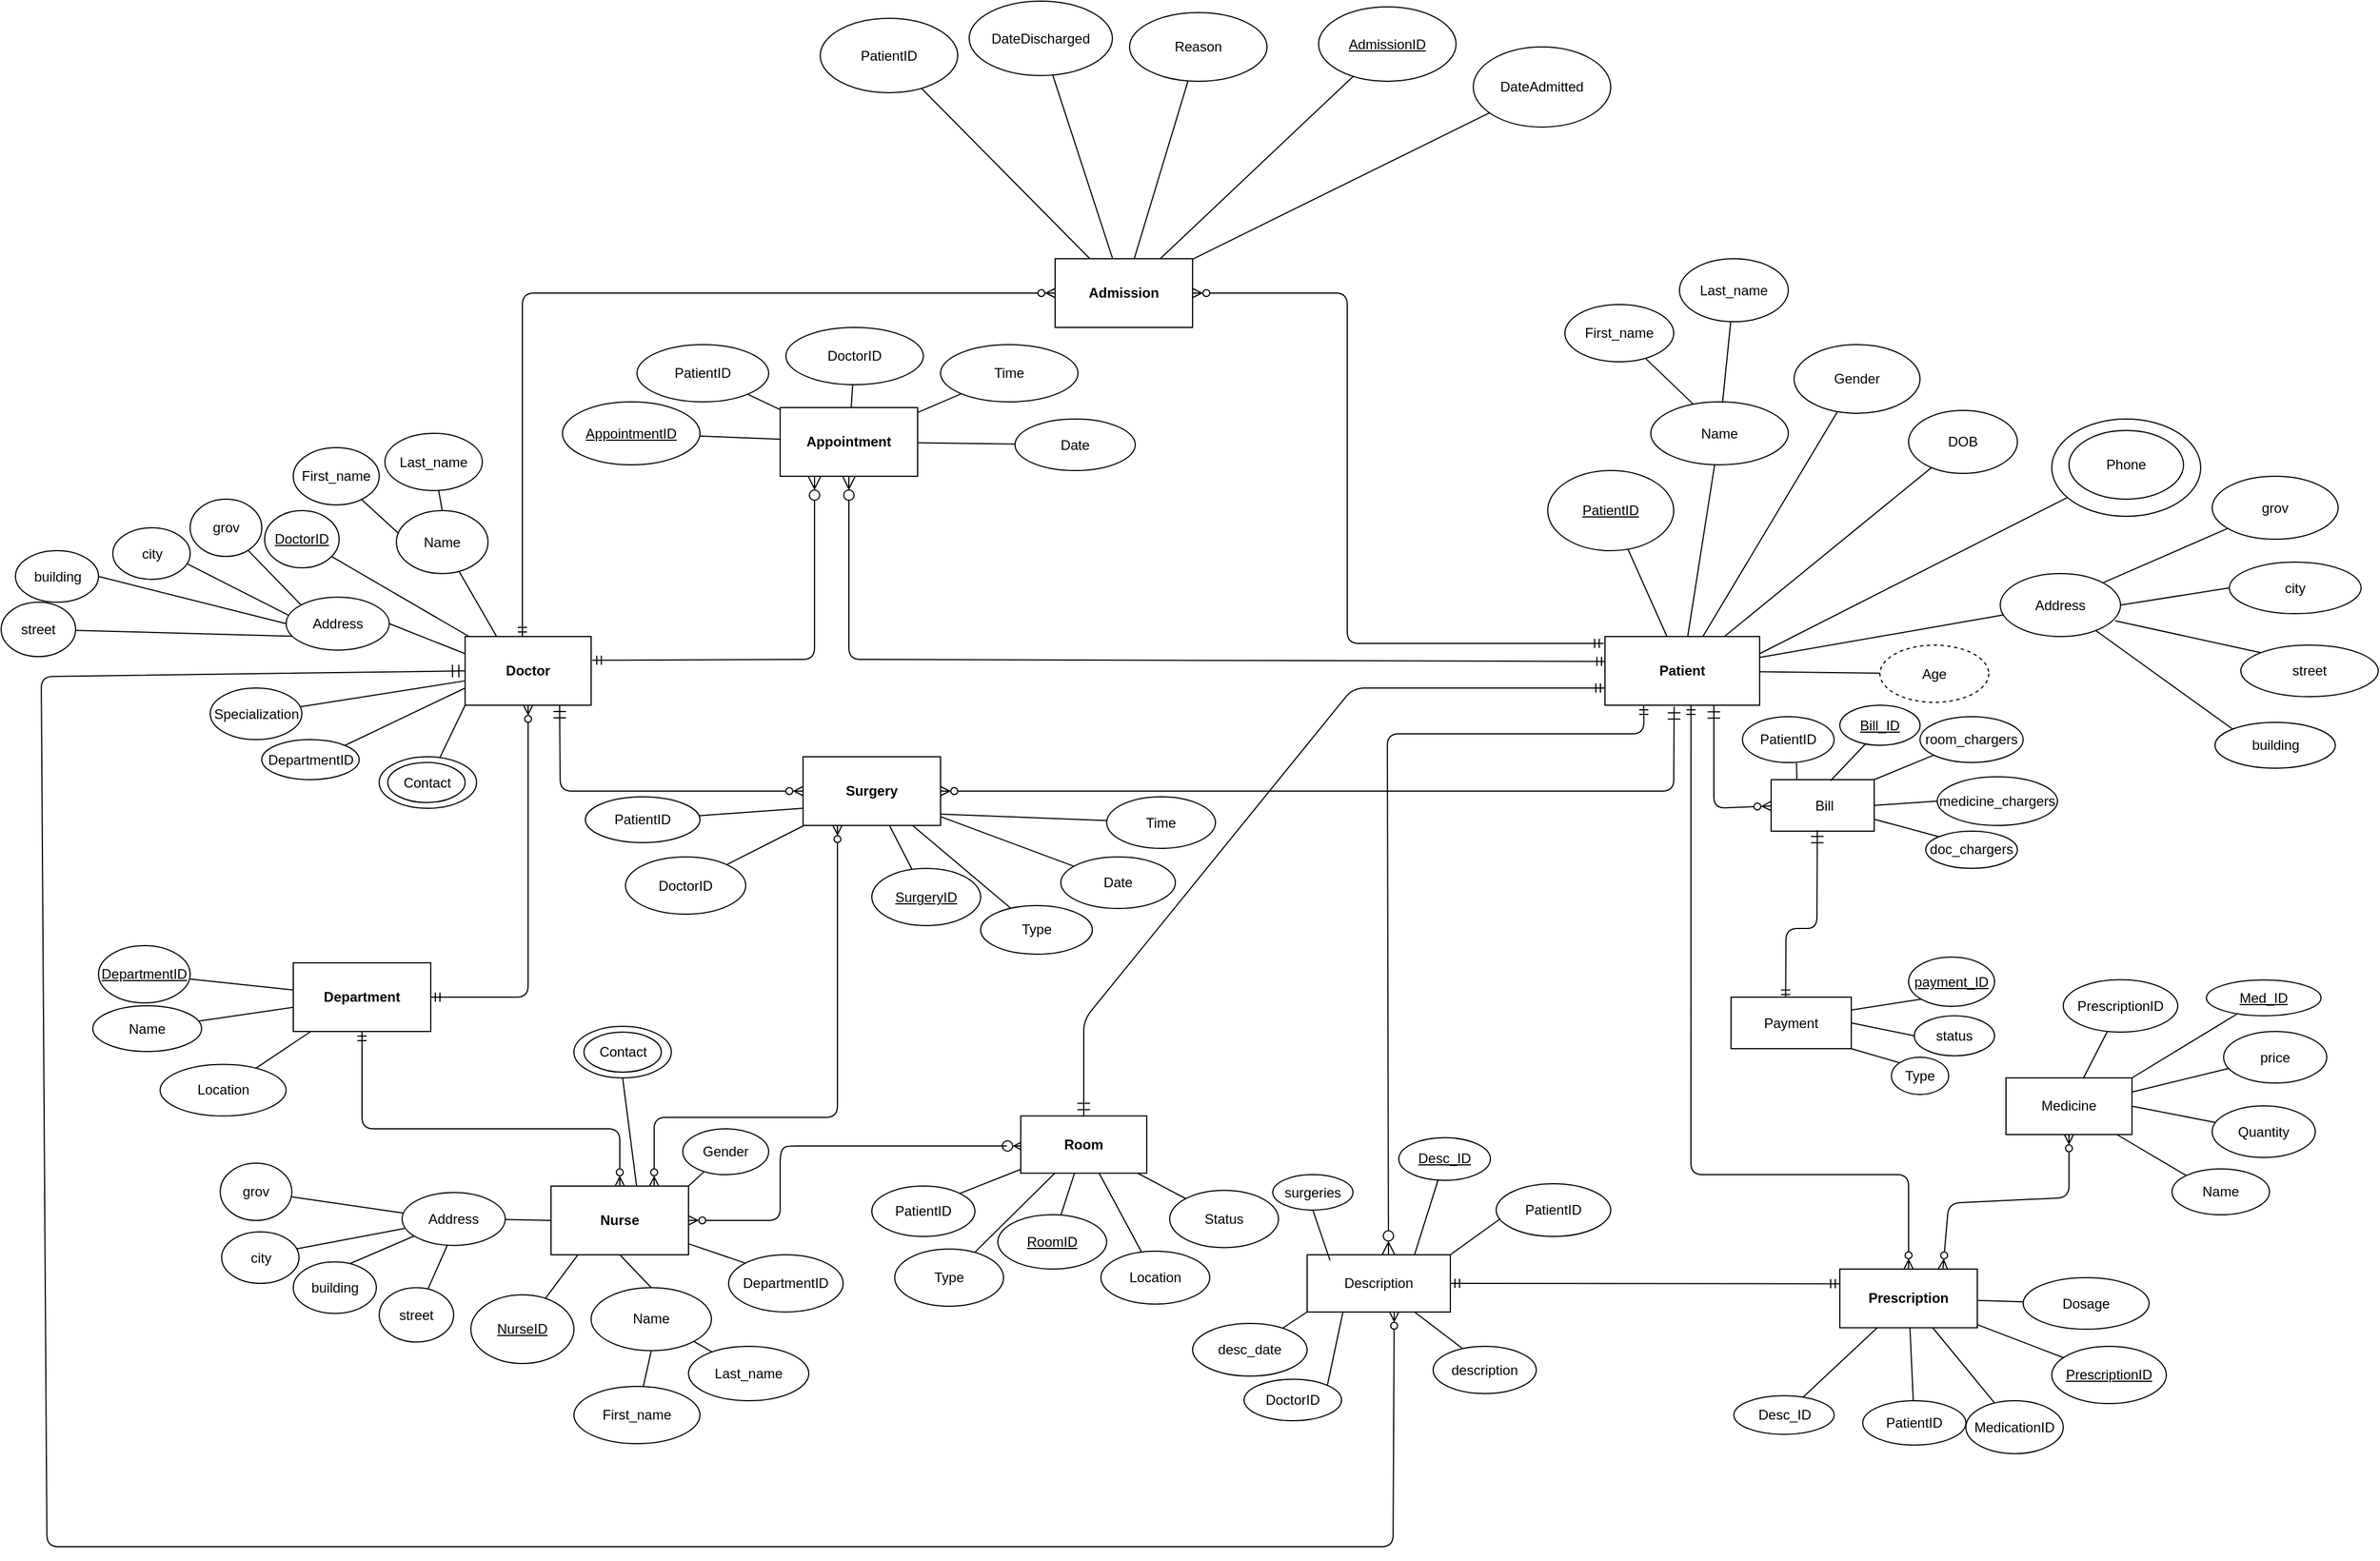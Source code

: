 <mxfile>
    <diagram id="wmSTZjVntjweeYR0x9ib" name="Page-1">
        <mxGraphModel dx="2742" dy="1238" grid="1" gridSize="5" guides="1" tooltips="1" connect="1" arrows="1" fold="1" page="0" pageScale="1" pageWidth="2339" pageHeight="3300" background="none" math="0" shadow="0">
            <root>
                <mxCell id="0"/>
                <mxCell id="1" parent="0"/>
                <mxCell id="15" style="edgeStyle=none;html=1;fontFamily=Helvetica;fontSize=12;fontColor=default;endArrow=none;endFill=0;" parent="1" source="2" target="14" edge="1">
                    <mxGeometry relative="1" as="geometry"/>
                </mxCell>
                <mxCell id="16" style="edgeStyle=none;html=1;fontFamily=Helvetica;fontSize=12;fontColor=default;endArrow=none;endFill=0;" parent="1" source="2" target="5" edge="1">
                    <mxGeometry relative="1" as="geometry"/>
                </mxCell>
                <mxCell id="17" style="edgeStyle=none;html=1;fontFamily=Helvetica;fontSize=12;fontColor=default;endArrow=none;endFill=0;" parent="1" source="2" target="7" edge="1">
                    <mxGeometry relative="1" as="geometry"/>
                </mxCell>
                <mxCell id="18" style="edgeStyle=none;html=1;fontFamily=Helvetica;fontSize=12;fontColor=default;endArrow=none;endFill=0;" parent="1" source="2" target="10" edge="1">
                    <mxGeometry relative="1" as="geometry"/>
                </mxCell>
                <mxCell id="20" style="edgeStyle=none;html=1;fontFamily=Helvetica;fontSize=12;fontColor=default;endArrow=none;endFill=0;" parent="1" source="2" target="8" edge="1">
                    <mxGeometry relative="1" as="geometry"/>
                </mxCell>
                <mxCell id="21" style="edgeStyle=none;html=1;fontFamily=Helvetica;fontSize=12;fontColor=default;endArrow=none;endFill=0;" parent="1" source="2" target="6" edge="1">
                    <mxGeometry relative="1" as="geometry"/>
                </mxCell>
                <mxCell id="129" style="edgeStyle=none;html=1;exitX=1;exitY=0.25;exitDx=0;exitDy=0;endArrow=none;endFill=0;" parent="1" source="2" target="12" edge="1">
                    <mxGeometry relative="1" as="geometry"/>
                </mxCell>
                <mxCell id="132" style="edgeStyle=none;html=1;exitX=-0.008;exitY=0.1;exitDx=0;exitDy=0;entryX=1;entryY=0.5;entryDx=0;entryDy=0;endArrow=ERzeroToMany;endFill=0;startArrow=ERmandOne;startFill=0;exitPerimeter=0;" parent="1" source="2" target="65" edge="1">
                    <mxGeometry relative="1" as="geometry">
                        <Array as="points">
                            <mxPoint x="80" y="176"/>
                            <mxPoint x="80" y="-130"/>
                        </Array>
                    </mxGeometry>
                </mxCell>
                <mxCell id="205" style="edgeStyle=none;html=1;exitX=0;exitY=0.75;exitDx=0;exitDy=0;entryX=0.5;entryY=0;entryDx=0;entryDy=0;fontSize=12;startArrow=ERmandOne;startFill=0;endArrow=ERmandOne;endFill=0;endSize=9;" parent="1" source="2" target="198" edge="1">
                    <mxGeometry relative="1" as="geometry">
                        <Array as="points">
                            <mxPoint x="85" y="215"/>
                            <mxPoint x="-150" y="505"/>
                        </Array>
                    </mxGeometry>
                </mxCell>
                <mxCell id="228" style="edgeStyle=none;html=1;entryX=0.5;entryY=1;entryDx=0;entryDy=0;fontSize=12;startArrow=ERmandOne;startFill=0;endArrow=ERzeroToMany;endFill=0;endSize=9;exitX=0.007;exitY=0.362;exitDx=0;exitDy=0;exitPerimeter=0;" parent="1" source="2" target="220" edge="1">
                    <mxGeometry relative="1" as="geometry">
                        <Array as="points">
                            <mxPoint x="-355" y="190"/>
                        </Array>
                    </mxGeometry>
                </mxCell>
                <mxCell id="247" style="edgeStyle=none;html=1;exitX=0.25;exitY=1;exitDx=0;exitDy=0;fontSize=12;startArrow=ERmandOne;startFill=0;endArrow=ERzeroToMany;endFill=0;endSize=9;entryX=0.568;entryY=0;entryDx=0;entryDy=0;entryPerimeter=0;" parent="1" source="2" target="417" edge="1">
                    <mxGeometry relative="1" as="geometry">
                        <Array as="points">
                            <mxPoint x="339" y="255"/>
                            <mxPoint x="115" y="255"/>
                        </Array>
                        <mxPoint x="140" y="540" as="targetPoint"/>
                    </mxGeometry>
                </mxCell>
                <mxCell id="434" style="edgeStyle=none;html=1;startArrow=ERmandOne;startFill=0;endArrow=ERzeroToMany;endFill=0;exitX=0.556;exitY=1;exitDx=0;exitDy=0;exitPerimeter=0;" parent="1" source="2" target="411" edge="1">
                    <mxGeometry relative="1" as="geometry">
                        <Array as="points">
                            <mxPoint x="380" y="640"/>
                            <mxPoint x="570" y="640"/>
                        </Array>
                    </mxGeometry>
                </mxCell>
                <mxCell id="2" value="&lt;strong&gt;Patient&lt;/strong&gt;" style="rounded=0;whiteSpace=wrap;html=1;" parent="1" vertex="1">
                    <mxGeometry x="305" y="170" width="135" height="60" as="geometry"/>
                </mxCell>
                <mxCell id="125" style="edgeStyle=none;html=1;endArrow=none;endFill=0;exitX=0.323;exitY=0.067;exitDx=0;exitDy=0;exitPerimeter=0;" parent="1" source="5" target="124" edge="1">
                    <mxGeometry relative="1" as="geometry">
                        <mxPoint x="370" y="-100" as="sourcePoint"/>
                        <Array as="points"/>
                    </mxGeometry>
                </mxCell>
                <mxCell id="127" style="edgeStyle=none;html=1;endArrow=none;endFill=0;" parent="1" source="5" target="126" edge="1">
                    <mxGeometry relative="1" as="geometry"/>
                </mxCell>
                <mxCell id="5" value="Name" style="ellipse;whiteSpace=wrap;html=1;" parent="1" vertex="1">
                    <mxGeometry x="345" y="-35" width="120" height="55" as="geometry"/>
                </mxCell>
                <mxCell id="6" value="&lt;u&gt;PatientID&lt;/u&gt;" style="ellipse;whiteSpace=wrap;html=1;" parent="1" vertex="1">
                    <mxGeometry x="255" y="25" width="110" height="70" as="geometry"/>
                </mxCell>
                <mxCell id="7" value="DOB" style="ellipse;whiteSpace=wrap;html=1;" parent="1" vertex="1">
                    <mxGeometry x="570" y="-27.5" width="95" height="55" as="geometry"/>
                </mxCell>
                <mxCell id="159" style="edgeStyle=none;html=1;exitX=1;exitY=0;exitDx=0;exitDy=0;fontSize=12;startArrow=none;startFill=0;endArrow=none;endFill=0;" parent="1" source="8" target="155" edge="1">
                    <mxGeometry relative="1" as="geometry"/>
                </mxCell>
                <mxCell id="8" value="Address" style="ellipse;whiteSpace=wrap;html=1;" parent="1" vertex="1">
                    <mxGeometry x="650" y="115" width="105" height="55" as="geometry"/>
                </mxCell>
                <mxCell id="9" value="Phone" style="ellipse;whiteSpace=wrap;html=1;" parent="1" vertex="1">
                    <mxGeometry x="710" y="-10" width="100" height="60" as="geometry"/>
                </mxCell>
                <mxCell id="10" value="Gender" style="ellipse;whiteSpace=wrap;html=1;" parent="1" vertex="1">
                    <mxGeometry x="470" y="-85" width="110" height="60" as="geometry"/>
                </mxCell>
                <mxCell id="12" value="" style="ellipse;whiteSpace=wrap;html=1;fillColor=none;" parent="1" vertex="1">
                    <mxGeometry x="695" y="-20" width="130" height="85" as="geometry"/>
                </mxCell>
                <mxCell id="14" value="Age" style="ellipse;whiteSpace=wrap;html=1;dashed=1;" parent="1" vertex="1">
                    <mxGeometry x="545" y="177.5" width="95" height="50" as="geometry"/>
                </mxCell>
                <mxCell id="30" style="edgeStyle=none;html=1;fontFamily=Helvetica;fontSize=12;fontColor=default;endArrow=none;endFill=0;" parent="1" source="22" target="23" edge="1">
                    <mxGeometry relative="1" as="geometry"/>
                </mxCell>
                <mxCell id="45" style="edgeStyle=none;html=1;fontFamily=Helvetica;fontSize=12;fontColor=default;endArrow=none;endFill=0;" parent="1" source="22" target="24" edge="1">
                    <mxGeometry relative="1" as="geometry"/>
                </mxCell>
                <mxCell id="133" style="edgeStyle=none;html=1;entryX=0;entryY=0.5;entryDx=0;entryDy=0;startArrow=ERmandOne;startFill=0;endArrow=ERzeroToMany;endFill=0;" parent="1" target="65" edge="1">
                    <mxGeometry relative="1" as="geometry">
                        <mxPoint x="-640" y="170" as="sourcePoint"/>
                        <Array as="points">
                            <mxPoint x="-640" y="80"/>
                            <mxPoint x="-640" y="-130"/>
                            <mxPoint x="-435" y="-130"/>
                        </Array>
                    </mxGeometry>
                </mxCell>
                <mxCell id="229" style="edgeStyle=none;html=1;exitX=1.008;exitY=0.346;exitDx=0;exitDy=0;entryX=0.25;entryY=1;entryDx=0;entryDy=0;fontSize=12;startArrow=ERmandOne;startFill=0;endArrow=ERzeroToMany;endFill=0;endSize=9;exitPerimeter=0;" parent="1" source="22" target="220" edge="1">
                    <mxGeometry relative="1" as="geometry">
                        <Array as="points">
                            <mxPoint x="-385" y="190"/>
                        </Array>
                    </mxGeometry>
                </mxCell>
                <mxCell id="343" style="edgeStyle=none;html=1;exitX=0.25;exitY=0;exitDx=0;exitDy=0;endArrow=none;endFill=0;" parent="1" source="22" target="340" edge="1">
                    <mxGeometry relative="1" as="geometry"/>
                </mxCell>
                <mxCell id="375" style="edgeStyle=none;html=1;exitX=0;exitY=0.25;exitDx=0;exitDy=0;entryX=1;entryY=0.5;entryDx=0;entryDy=0;endArrow=none;endFill=0;" parent="1" source="22" target="366" edge="1">
                    <mxGeometry relative="1" as="geometry"/>
                </mxCell>
                <mxCell id="378" style="edgeStyle=none;html=1;exitX=0;exitY=1;exitDx=0;exitDy=0;endArrow=none;endFill=0;" parent="1" source="22" target="377" edge="1">
                    <mxGeometry relative="1" as="geometry"/>
                </mxCell>
                <mxCell id="22" value="&lt;strong&gt;Doctor&lt;/strong&gt;" style="rounded=0;whiteSpace=wrap;html=1;strokeColor=default;fontFamily=Helvetica;fontSize=12;fontColor=default;fillColor=default;" parent="1" vertex="1">
                    <mxGeometry x="-690" y="170" width="110" height="60" as="geometry"/>
                </mxCell>
                <mxCell id="23" value="&lt;u&gt;DoctorID&lt;/u&gt;" style="ellipse;whiteSpace=wrap;html=1;strokeColor=default;fontFamily=Helvetica;fontSize=12;fontColor=default;fillColor=default;" parent="1" vertex="1">
                    <mxGeometry x="-865" y="60" width="65" height="50" as="geometry"/>
                </mxCell>
                <mxCell id="24" value="Specialization" style="ellipse;whiteSpace=wrap;html=1;strokeColor=default;fontFamily=Helvetica;fontSize=12;fontColor=default;fillColor=default;" parent="1" vertex="1">
                    <mxGeometry x="-912.5" y="215" width="80" height="45" as="geometry"/>
                </mxCell>
                <mxCell id="71" style="edgeStyle=none;html=1;fontFamily=Helvetica;fontSize=12;fontColor=default;endArrow=none;endFill=0;" parent="1" source="65" target="70" edge="1">
                    <mxGeometry relative="1" as="geometry"/>
                </mxCell>
                <mxCell id="72" style="edgeStyle=none;html=1;fontFamily=Helvetica;fontSize=12;fontColor=default;endArrow=none;endFill=0;" parent="1" source="65" target="69" edge="1">
                    <mxGeometry relative="1" as="geometry"/>
                </mxCell>
                <mxCell id="73" style="edgeStyle=none;html=1;fontFamily=Helvetica;fontSize=12;fontColor=default;endArrow=none;endFill=0;" parent="1" source="65" target="68" edge="1">
                    <mxGeometry relative="1" as="geometry"/>
                </mxCell>
                <mxCell id="74" style="edgeStyle=none;html=1;fontFamily=Helvetica;fontSize=12;fontColor=default;endArrow=none;endFill=0;" parent="1" source="65" target="67" edge="1">
                    <mxGeometry relative="1" as="geometry"/>
                </mxCell>
                <mxCell id="75" style="edgeStyle=none;html=1;fontFamily=Helvetica;fontSize=12;fontColor=default;endArrow=none;endFill=0;" parent="1" source="65" target="66" edge="1">
                    <mxGeometry relative="1" as="geometry"/>
                </mxCell>
                <mxCell id="65" value="&lt;strong&gt;Admission&lt;/strong&gt;" style="rounded=0;whiteSpace=wrap;html=1;strokeColor=default;fontFamily=Helvetica;fontSize=12;fontColor=default;fillColor=default;" parent="1" vertex="1">
                    <mxGeometry x="-175" y="-160" width="120" height="60" as="geometry"/>
                </mxCell>
                <mxCell id="66" value="Reason" style="ellipse;whiteSpace=wrap;html=1;strokeColor=default;fontFamily=Helvetica;fontSize=12;fontColor=default;fillColor=default;" parent="1" vertex="1">
                    <mxGeometry x="-110" y="-375" width="120" height="60" as="geometry"/>
                </mxCell>
                <mxCell id="67" value="DateDischarged" style="ellipse;whiteSpace=wrap;html=1;strokeColor=default;fontFamily=Helvetica;fontSize=12;fontColor=default;fillColor=default;" parent="1" vertex="1">
                    <mxGeometry x="-250" y="-385" width="125" height="65" as="geometry"/>
                </mxCell>
                <mxCell id="68" value="DateAdmitted" style="ellipse;whiteSpace=wrap;html=1;strokeColor=default;fontFamily=Helvetica;fontSize=12;fontColor=default;fillColor=default;" parent="1" vertex="1">
                    <mxGeometry x="190" y="-345" width="120" height="70" as="geometry"/>
                </mxCell>
                <mxCell id="69" value="PatientID" style="ellipse;whiteSpace=wrap;html=1;strokeColor=default;fontFamily=Helvetica;fontSize=12;fontColor=default;fillColor=default;" parent="1" vertex="1">
                    <mxGeometry x="-380" y="-370" width="120" height="65" as="geometry"/>
                </mxCell>
                <mxCell id="70" value="&lt;u&gt;AdmissionID&lt;/u&gt;" style="ellipse;whiteSpace=wrap;html=1;strokeColor=default;fontFamily=Helvetica;fontSize=12;fontColor=default;fillColor=default;" parent="1" vertex="1">
                    <mxGeometry x="55" y="-380" width="120" height="65" as="geometry"/>
                </mxCell>
                <mxCell id="124" value="First_name" style="ellipse;whiteSpace=wrap;html=1;" parent="1" vertex="1">
                    <mxGeometry x="270" y="-120" width="95" height="50" as="geometry"/>
                </mxCell>
                <mxCell id="126" value="Last_name" style="ellipse;whiteSpace=wrap;html=1;" parent="1" vertex="1">
                    <mxGeometry x="370" y="-160" width="95" height="55" as="geometry"/>
                </mxCell>
                <mxCell id="155" value="grov" style="ellipse;whiteSpace=wrap;html=1;fontSize=12;" parent="1" vertex="1">
                    <mxGeometry x="835" y="30" width="110" height="55" as="geometry"/>
                </mxCell>
                <mxCell id="160" style="edgeStyle=none;html=1;exitX=0;exitY=0.5;exitDx=0;exitDy=0;entryX=1;entryY=0.5;entryDx=0;entryDy=0;fontSize=12;startArrow=none;startFill=0;endArrow=none;endFill=0;" parent="1" source="156" target="8" edge="1">
                    <mxGeometry relative="1" as="geometry"/>
                </mxCell>
                <mxCell id="156" value="city" style="ellipse;whiteSpace=wrap;html=1;fontSize=12;" parent="1" vertex="1">
                    <mxGeometry x="850" y="105" width="115" height="45" as="geometry"/>
                </mxCell>
                <mxCell id="161" style="edgeStyle=none;html=1;exitX=0;exitY=0;exitDx=0;exitDy=0;entryX=0.955;entryY=0.75;entryDx=0;entryDy=0;entryPerimeter=0;fontSize=12;startArrow=none;startFill=0;endArrow=none;endFill=0;" parent="1" source="157" target="8" edge="1">
                    <mxGeometry relative="1" as="geometry"/>
                </mxCell>
                <mxCell id="157" value="street" style="ellipse;whiteSpace=wrap;html=1;fontSize=12;" parent="1" vertex="1">
                    <mxGeometry x="860" y="177.5" width="120" height="45" as="geometry"/>
                </mxCell>
                <mxCell id="162" style="edgeStyle=none;html=1;exitX=0;exitY=0;exitDx=0;exitDy=0;fontSize=12;startArrow=none;startFill=0;endArrow=none;endFill=0;" parent="1" source="158" target="8" edge="1">
                    <mxGeometry relative="1" as="geometry"/>
                </mxCell>
                <mxCell id="158" value="building" style="ellipse;whiteSpace=wrap;html=1;fontSize=12;" parent="1" vertex="1">
                    <mxGeometry x="837.5" y="245" width="105" height="40" as="geometry"/>
                </mxCell>
                <mxCell id="183" style="edgeStyle=none;html=1;fontFamily=Helvetica;fontSize=12;fontColor=default;endArrow=none;endFill=0;exitX=0.197;exitY=0.997;exitDx=0;exitDy=0;exitPerimeter=0;" parent="1" source="187" target="191" edge="1">
                    <mxGeometry relative="1" as="geometry"/>
                </mxCell>
                <mxCell id="203" style="edgeStyle=none;html=1;entryX=0.045;entryY=0.525;entryDx=0;entryDy=0;entryPerimeter=0;fontSize=12;startArrow=ERzeroToMany;startFill=0;endArrow=ERzeroToMany;endFill=0;endSize=9;" parent="1" source="187" target="198" edge="1">
                    <mxGeometry relative="1" as="geometry">
                        <Array as="points">
                            <mxPoint x="-415" y="680"/>
                            <mxPoint x="-415" y="620"/>
                            <mxPoint x="-410" y="615"/>
                            <mxPoint x="-215" y="615"/>
                        </Array>
                    </mxGeometry>
                </mxCell>
                <mxCell id="364" style="edgeStyle=none;html=1;exitX=0;exitY=0.5;exitDx=0;exitDy=0;endArrow=none;endFill=0;" parent="1" source="187" target="355" edge="1">
                    <mxGeometry relative="1" as="geometry"/>
                </mxCell>
                <mxCell id="381" style="edgeStyle=none;html=1;exitX=0.624;exitY=0.026;exitDx=0;exitDy=0;entryX=0.5;entryY=1;entryDx=0;entryDy=0;endArrow=none;endFill=0;exitPerimeter=0;" parent="1" source="187" target="380" edge="1">
                    <mxGeometry relative="1" as="geometry"/>
                </mxCell>
                <mxCell id="384" style="edgeStyle=none;html=1;exitX=1;exitY=0;exitDx=0;exitDy=0;endArrow=none;endFill=0;" parent="1" source="187" target="383" edge="1">
                    <mxGeometry relative="1" as="geometry"/>
                </mxCell>
                <mxCell id="187" value="&lt;strong&gt;Nurse&lt;/strong&gt;" style="rounded=0;whiteSpace=wrap;html=1;strokeColor=default;fontFamily=Helvetica;fontSize=12;fontColor=default;fillColor=default;" parent="1" vertex="1">
                    <mxGeometry x="-615" y="650" width="120" height="60" as="geometry"/>
                </mxCell>
                <mxCell id="191" value="&lt;u&gt;NurseID&lt;/u&gt;" style="ellipse;whiteSpace=wrap;html=1;strokeColor=default;fontFamily=Helvetica;fontSize=12;fontColor=default;fillColor=default;" parent="1" vertex="1">
                    <mxGeometry x="-685" y="745" width="90" height="60" as="geometry"/>
                </mxCell>
                <mxCell id="194" style="edgeStyle=none;html=1;fontFamily=Helvetica;fontSize=12;fontColor=default;endArrow=none;endFill=0;" parent="1" source="198" target="202" edge="1">
                    <mxGeometry relative="1" as="geometry"/>
                </mxCell>
                <mxCell id="195" style="edgeStyle=none;html=1;fontFamily=Helvetica;fontSize=12;fontColor=default;endArrow=none;endFill=0;" parent="1" source="198" target="201" edge="1">
                    <mxGeometry relative="1" as="geometry"/>
                </mxCell>
                <mxCell id="196" style="edgeStyle=none;html=1;fontFamily=Helvetica;fontSize=12;fontColor=default;endArrow=none;endFill=0;startArrow=none;startFill=0;" parent="1" source="198" target="200" edge="1">
                    <mxGeometry relative="1" as="geometry"/>
                </mxCell>
                <mxCell id="197" style="edgeStyle=none;html=1;fontFamily=Helvetica;fontSize=12;fontColor=default;endArrow=none;endFill=0;" parent="1" source="198" target="199" edge="1">
                    <mxGeometry relative="1" as="geometry"/>
                </mxCell>
                <mxCell id="198" value="&lt;strong&gt;Room&lt;/strong&gt;" style="rounded=0;whiteSpace=wrap;html=1;strokeColor=default;fontFamily=Helvetica;fontSize=12;fontColor=default;fillColor=default;" parent="1" vertex="1">
                    <mxGeometry x="-205" y="588.75" width="110" height="50" as="geometry"/>
                </mxCell>
                <mxCell id="199" value="Status" style="ellipse;whiteSpace=wrap;html=1;strokeColor=default;fontFamily=Helvetica;fontSize=12;fontColor=default;fillColor=default;" parent="1" vertex="1">
                    <mxGeometry x="-75" y="653.75" width="95" height="50" as="geometry"/>
                </mxCell>
                <mxCell id="200" value="Location" style="ellipse;whiteSpace=wrap;html=1;strokeColor=default;fontFamily=Helvetica;fontSize=12;fontColor=default;fillColor=default;" parent="1" vertex="1">
                    <mxGeometry x="-135" y="706.88" width="95" height="46.25" as="geometry"/>
                </mxCell>
                <mxCell id="201" value="Type" style="ellipse;whiteSpace=wrap;html=1;strokeColor=default;fontFamily=Helvetica;fontSize=12;fontColor=default;fillColor=default;" parent="1" vertex="1">
                    <mxGeometry x="-315" y="705" width="95" height="50" as="geometry"/>
                </mxCell>
                <mxCell id="202" value="&lt;u&gt;RoomID&lt;/u&gt;" style="ellipse;whiteSpace=wrap;html=1;strokeColor=default;fontFamily=Helvetica;fontSize=12;fontColor=default;fillColor=default;" parent="1" vertex="1">
                    <mxGeometry x="-225" y="675" width="95" height="47.5" as="geometry"/>
                </mxCell>
                <mxCell id="215" style="edgeStyle=none;html=1;fontFamily=Helvetica;fontSize=12;fontColor=default;endArrow=none;endFill=0;" parent="1" source="220" target="225" edge="1">
                    <mxGeometry relative="1" as="geometry"/>
                </mxCell>
                <mxCell id="216" style="edgeStyle=none;html=1;fontFamily=Helvetica;fontSize=12;fontColor=default;endArrow=none;endFill=0;" parent="1" source="220" target="224" edge="1">
                    <mxGeometry relative="1" as="geometry">
                        <mxPoint x="-315" y="80" as="targetPoint"/>
                    </mxGeometry>
                </mxCell>
                <mxCell id="217" style="edgeStyle=none;html=1;fontFamily=Helvetica;fontSize=12;fontColor=default;endArrow=none;endFill=0;" parent="1" source="220" target="221" edge="1">
                    <mxGeometry relative="1" as="geometry"/>
                </mxCell>
                <mxCell id="218" style="edgeStyle=none;html=1;fontFamily=Helvetica;fontSize=12;fontColor=default;endArrow=none;endFill=0;" parent="1" source="220" target="223" edge="1">
                    <mxGeometry relative="1" as="geometry"/>
                </mxCell>
                <mxCell id="219" style="edgeStyle=none;html=1;fontFamily=Helvetica;fontSize=12;fontColor=default;endArrow=none;endFill=0;" parent="1" source="220" target="222" edge="1">
                    <mxGeometry relative="1" as="geometry"/>
                </mxCell>
                <mxCell id="220" value="&lt;strong&gt;Appointment&lt;/strong&gt;" style="rounded=0;whiteSpace=wrap;html=1;strokeColor=default;fontFamily=Helvetica;fontSize=12;fontColor=default;fillColor=default;" parent="1" vertex="1">
                    <mxGeometry x="-415" y="-30" width="120" height="60" as="geometry"/>
                </mxCell>
                <mxCell id="221" value="&lt;u&gt;AppointmentID&lt;/u&gt;" style="ellipse;whiteSpace=wrap;html=1;strokeColor=default;fontFamily=Helvetica;fontSize=12;fontColor=default;fillColor=default;" parent="1" vertex="1">
                    <mxGeometry x="-605" y="-35" width="120" height="55" as="geometry"/>
                </mxCell>
                <mxCell id="222" value="Date" style="ellipse;whiteSpace=wrap;html=1;strokeColor=default;fontFamily=Helvetica;fontSize=12;fontColor=default;fillColor=default;" parent="1" vertex="1">
                    <mxGeometry x="-210" y="-20" width="105" height="45" as="geometry"/>
                </mxCell>
                <mxCell id="223" value="Time" style="ellipse;whiteSpace=wrap;html=1;strokeColor=default;fontFamily=Helvetica;fontSize=12;fontColor=default;fillColor=default;" parent="1" vertex="1">
                    <mxGeometry x="-275" y="-85" width="120" height="50" as="geometry"/>
                </mxCell>
                <mxCell id="224" value="DoctorID" style="ellipse;whiteSpace=wrap;html=1;strokeColor=default;fontFamily=Helvetica;fontSize=12;fontColor=default;fillColor=default;" parent="1" vertex="1">
                    <mxGeometry x="-410" y="-100" width="120" height="50" as="geometry"/>
                </mxCell>
                <mxCell id="225" value="PatientID" style="ellipse;whiteSpace=wrap;html=1;strokeColor=default;fontFamily=Helvetica;fontSize=12;fontColor=default;fillColor=default;" parent="1" vertex="1">
                    <mxGeometry x="-540" y="-85" width="115" height="50" as="geometry"/>
                </mxCell>
                <mxCell id="311" style="edgeStyle=none;html=1;fontSize=12;startArrow=ERzeroToMany;startFill=0;endArrow=ERmandOne;endFill=0;endSize=9;entryX=0;entryY=0.5;entryDx=0;entryDy=0;exitX=0.608;exitY=1;exitDx=0;exitDy=0;exitPerimeter=0;" parent="1" source="417" target="22" edge="1">
                    <mxGeometry relative="1" as="geometry">
                        <mxPoint x="-710" y="200" as="targetPoint"/>
                        <mxPoint x="120" y="825" as="sourcePoint"/>
                        <Array as="points">
                            <mxPoint x="120" y="965"/>
                            <mxPoint x="-1055" y="965"/>
                            <mxPoint x="-1060" y="205"/>
                        </Array>
                    </mxGeometry>
                </mxCell>
                <mxCell id="262" style="edgeStyle=none;html=1;fontFamily=Helvetica;fontSize=12;fontColor=default;endArrow=none;endFill=0;" parent="1" source="267" target="273" edge="1">
                    <mxGeometry relative="1" as="geometry"/>
                </mxCell>
                <mxCell id="263" style="edgeStyle=none;html=1;fontFamily=Helvetica;fontSize=12;fontColor=default;endArrow=none;endFill=0;" parent="1" source="267" target="272" edge="1">
                    <mxGeometry relative="1" as="geometry"/>
                </mxCell>
                <mxCell id="264" style="edgeStyle=none;html=1;fontFamily=Helvetica;fontSize=12;fontColor=default;endArrow=none;endFill=0;" parent="1" source="267" target="271" edge="1">
                    <mxGeometry relative="1" as="geometry"/>
                </mxCell>
                <mxCell id="265" style="edgeStyle=none;html=1;fontFamily=Helvetica;fontSize=12;fontColor=default;endArrow=none;endFill=0;" parent="1" source="267" target="269" edge="1">
                    <mxGeometry relative="1" as="geometry"/>
                </mxCell>
                <mxCell id="266" style="edgeStyle=none;html=1;fontFamily=Helvetica;fontSize=12;fontColor=default;endArrow=none;endFill=0;exitX=1.002;exitY=0.835;exitDx=0;exitDy=0;exitPerimeter=0;" parent="1" source="267" target="270" edge="1">
                    <mxGeometry relative="1" as="geometry"/>
                </mxCell>
                <mxCell id="275" style="edgeStyle=none;html=1;entryX=0.447;entryY=1.019;entryDx=0;entryDy=0;fontSize=12;startArrow=ERzeroToMany;startFill=0;endArrow=ERmandOne;endFill=0;endSize=9;entryPerimeter=0;" parent="1" source="267" target="2" edge="1">
                    <mxGeometry relative="1" as="geometry">
                        <Array as="points">
                            <mxPoint x="365" y="305"/>
                        </Array>
                    </mxGeometry>
                </mxCell>
                <mxCell id="277" style="edgeStyle=none;html=1;exitX=0;exitY=0.5;exitDx=0;exitDy=0;fontSize=12;startArrow=ERzeroToMany;startFill=0;endArrow=ERmandOne;endFill=0;endSize=9;entryX=0.75;entryY=1;entryDx=0;entryDy=0;" parent="1" source="267" target="22" edge="1">
                    <mxGeometry relative="1" as="geometry">
                        <mxPoint x="-595" y="270" as="targetPoint"/>
                        <Array as="points">
                            <mxPoint x="-607" y="305"/>
                        </Array>
                    </mxGeometry>
                </mxCell>
                <mxCell id="437" style="edgeStyle=none;html=1;exitX=0.25;exitY=1;exitDx=0;exitDy=0;entryX=0.75;entryY=0;entryDx=0;entryDy=0;endArrow=ERzeroToMany;endFill=0;startArrow=ERzeroToMany;startFill=0;" edge="1" parent="1" source="267" target="187">
                    <mxGeometry relative="1" as="geometry">
                        <Array as="points">
                            <mxPoint x="-365" y="590"/>
                            <mxPoint x="-525" y="590"/>
                        </Array>
                    </mxGeometry>
                </mxCell>
                <mxCell id="267" value="&lt;strong&gt;Surgery&lt;/strong&gt;" style="rounded=0;whiteSpace=wrap;html=1;strokeColor=default;fontFamily=Helvetica;fontSize=12;fontColor=default;fillColor=default;" parent="1" vertex="1">
                    <mxGeometry x="-395" y="275" width="120" height="60" as="geometry"/>
                </mxCell>
                <mxCell id="269" value="Date" style="ellipse;whiteSpace=wrap;html=1;strokeColor=default;fontFamily=Helvetica;fontSize=12;fontColor=default;fillColor=default;" parent="1" vertex="1">
                    <mxGeometry x="-170" y="362.5" width="100" height="45" as="geometry"/>
                </mxCell>
                <mxCell id="270" value="Time" style="ellipse;whiteSpace=wrap;html=1;strokeColor=default;fontFamily=Helvetica;fontSize=12;fontColor=default;fillColor=default;" parent="1" vertex="1">
                    <mxGeometry x="-130" y="310" width="95" height="45" as="geometry"/>
                </mxCell>
                <mxCell id="271" value="Type" style="ellipse;whiteSpace=wrap;html=1;strokeColor=default;fontFamily=Helvetica;fontSize=12;fontColor=default;fillColor=default;" parent="1" vertex="1">
                    <mxGeometry x="-240" y="405" width="97.5" height="42.5" as="geometry"/>
                </mxCell>
                <mxCell id="272" value="&lt;u&gt;SurgeryID&lt;/u&gt;" style="ellipse;whiteSpace=wrap;html=1;strokeColor=default;fontFamily=Helvetica;fontSize=12;fontColor=default;fillColor=default;" parent="1" vertex="1">
                    <mxGeometry x="-335" y="372.5" width="95" height="50" as="geometry"/>
                </mxCell>
                <mxCell id="273" value="DoctorID" style="ellipse;whiteSpace=wrap;html=1;strokeColor=default;fontFamily=Helvetica;fontSize=12;fontColor=default;fillColor=default;" parent="1" vertex="1">
                    <mxGeometry x="-550" y="362.5" width="105" height="50" as="geometry"/>
                </mxCell>
                <mxCell id="290" style="edgeStyle=none;html=1;exitX=1;exitY=0.5;exitDx=0;exitDy=0;entryX=0;entryY=0.5;entryDx=0;entryDy=0;fontSize=12;startArrow=none;startFill=0;endArrow=none;endFill=0;endSize=9;" parent="1" source="284" target="289" edge="1">
                    <mxGeometry relative="1" as="geometry"/>
                </mxCell>
                <mxCell id="293" style="edgeStyle=none;html=1;exitX=1;exitY=0;exitDx=0;exitDy=0;fontSize=12;startArrow=none;startFill=0;endArrow=none;endFill=0;endSize=9;" parent="1" source="284" target="292" edge="1">
                    <mxGeometry relative="1" as="geometry"/>
                </mxCell>
                <mxCell id="295" style="edgeStyle=none;html=1;entryX=0.704;entryY=1.005;entryDx=0;entryDy=0;entryPerimeter=0;fontSize=12;startArrow=ERzeroToMany;startFill=0;endArrow=ERmandOne;endFill=0;endSize=9;" parent="1" target="2" edge="1">
                    <mxGeometry relative="1" as="geometry">
                        <mxPoint x="450" y="318" as="sourcePoint"/>
                        <Array as="points">
                            <mxPoint x="400" y="320"/>
                        </Array>
                    </mxGeometry>
                </mxCell>
                <mxCell id="284" value="&amp;nbsp;Bill" style="rounded=0;whiteSpace=wrap;html=1;fontSize=12;" parent="1" vertex="1">
                    <mxGeometry x="450" y="295" width="90" height="45" as="geometry"/>
                </mxCell>
                <mxCell id="286" style="edgeStyle=none;html=1;exitX=0.317;exitY=0.971;exitDx=0;exitDy=0;entryX=0.576;entryY=0.022;entryDx=0;entryDy=0;entryPerimeter=0;fontSize=12;startArrow=none;startFill=0;endArrow=none;endFill=0;endSize=9;exitPerimeter=0;" parent="1" source="285" target="284" edge="1">
                    <mxGeometry relative="1" as="geometry"/>
                </mxCell>
                <mxCell id="285" value="&lt;u&gt;Bill_ID&lt;/u&gt;" style="ellipse;whiteSpace=wrap;html=1;fontSize=12;" parent="1" vertex="1">
                    <mxGeometry x="510" y="230" width="70" height="35" as="geometry"/>
                </mxCell>
                <mxCell id="288" style="edgeStyle=none;html=1;exitX=0;exitY=0;exitDx=0;exitDy=0;fontSize=12;startArrow=none;startFill=0;endArrow=none;endFill=0;endSize=9;" parent="1" source="287" target="284" edge="1">
                    <mxGeometry relative="1" as="geometry"/>
                </mxCell>
                <mxCell id="287" value="doc_chargers" style="ellipse;whiteSpace=wrap;html=1;fontSize=12;" parent="1" vertex="1">
                    <mxGeometry x="585" y="340" width="80" height="32.5" as="geometry"/>
                </mxCell>
                <mxCell id="289" value="medicine_chargers" style="ellipse;whiteSpace=wrap;html=1;fontSize=12;" parent="1" vertex="1">
                    <mxGeometry x="595" y="292.5" width="105" height="42.5" as="geometry"/>
                </mxCell>
                <mxCell id="292" value="room_chargers" style="ellipse;whiteSpace=wrap;html=1;fontSize=12;" parent="1" vertex="1">
                    <mxGeometry x="580" y="240" width="90" height="40" as="geometry"/>
                </mxCell>
                <mxCell id="298" style="edgeStyle=none;html=1;exitX=0.59;exitY=1.01;exitDx=0;exitDy=0;fontSize=12;startArrow=none;startFill=0;endArrow=none;endFill=0;endSize=9;exitPerimeter=0;entryX=0.25;entryY=0;entryDx=0;entryDy=0;" parent="1" source="297" target="284" edge="1">
                    <mxGeometry relative="1" as="geometry">
                        <mxPoint x="450" y="306" as="targetPoint"/>
                    </mxGeometry>
                </mxCell>
                <mxCell id="297" value="PatientID" style="ellipse;whiteSpace=wrap;html=1;fontSize=12;" parent="1" vertex="1">
                    <mxGeometry x="425" y="240" width="80" height="40" as="geometry"/>
                </mxCell>
                <mxCell id="300" style="edgeStyle=none;html=1;fontFamily=Helvetica;fontSize=12;fontColor=default;endArrow=none;endFill=0;" parent="1" source="303" target="306" edge="1">
                    <mxGeometry relative="1" as="geometry"/>
                </mxCell>
                <mxCell id="301" style="edgeStyle=none;html=1;fontFamily=Helvetica;fontSize=12;fontColor=default;endArrow=none;endFill=0;" parent="1" source="303" target="304" edge="1">
                    <mxGeometry relative="1" as="geometry"/>
                </mxCell>
                <mxCell id="302" style="edgeStyle=none;html=1;startArrow=none;startFill=0;endArrow=none;endFill=0;" parent="1" source="303" target="305" edge="1">
                    <mxGeometry relative="1" as="geometry"/>
                </mxCell>
                <mxCell id="385" style="edgeStyle=none;html=1;exitX=0.5;exitY=1;exitDx=0;exitDy=0;entryX=0.5;entryY=0;entryDx=0;entryDy=0;endArrow=ERzeroToMany;endFill=0;startArrow=ERmandOne;startFill=0;" parent="1" source="303" target="187" edge="1">
                    <mxGeometry relative="1" as="geometry">
                        <Array as="points">
                            <mxPoint x="-780" y="600"/>
                            <mxPoint x="-555" y="600"/>
                        </Array>
                    </mxGeometry>
                </mxCell>
                <mxCell id="387" style="edgeStyle=none;html=1;exitX=1;exitY=0.5;exitDx=0;exitDy=0;entryX=0.5;entryY=1;entryDx=0;entryDy=0;startArrow=ERmandOne;startFill=0;endArrow=ERzeroToMany;endFill=0;" parent="1" source="303" target="22" edge="1">
                    <mxGeometry relative="1" as="geometry">
                        <Array as="points">
                            <mxPoint x="-635" y="485"/>
                        </Array>
                    </mxGeometry>
                </mxCell>
                <mxCell id="303" value="&lt;strong&gt;Department&lt;/strong&gt;" style="rounded=0;whiteSpace=wrap;html=1;strokeColor=default;fontFamily=Helvetica;fontSize=12;fontColor=default;fillColor=default;" parent="1" vertex="1">
                    <mxGeometry x="-840" y="455" width="120" height="60" as="geometry"/>
                </mxCell>
                <mxCell id="304" value="Location" style="ellipse;whiteSpace=wrap;html=1;strokeColor=default;fontFamily=Helvetica;fontSize=12;fontColor=default;fillColor=default;" parent="1" vertex="1">
                    <mxGeometry x="-956.25" y="543.75" width="110" height="45" as="geometry"/>
                </mxCell>
                <mxCell id="305" value="Name" style="ellipse;whiteSpace=wrap;html=1;strokeColor=default;fontFamily=Helvetica;fontSize=12;fontColor=default;fillColor=default;" parent="1" vertex="1">
                    <mxGeometry x="-1015" y="492.5" width="95" height="40" as="geometry"/>
                </mxCell>
                <mxCell id="306" value="&lt;u&gt;DepartmentID&lt;/u&gt;" style="ellipse;whiteSpace=wrap;html=1;strokeColor=default;fontFamily=Helvetica;fontSize=12;fontColor=default;fillColor=default;" parent="1" vertex="1">
                    <mxGeometry x="-1010" y="440" width="80" height="50" as="geometry"/>
                </mxCell>
                <mxCell id="315" style="edgeStyle=none;html=1;exitX=1;exitY=0;exitDx=0;exitDy=0;fontSize=12;startArrow=none;startFill=0;endArrow=none;endFill=0;endSize=9;" parent="1" source="313" target="314" edge="1">
                    <mxGeometry relative="1" as="geometry"/>
                </mxCell>
                <mxCell id="317" style="edgeStyle=none;html=1;exitX=1;exitY=0.25;exitDx=0;exitDy=0;fontSize=12;startArrow=none;startFill=0;endArrow=none;endFill=0;endSize=9;" parent="1" source="313" target="316" edge="1">
                    <mxGeometry relative="1" as="geometry"/>
                </mxCell>
                <mxCell id="319" style="edgeStyle=none;html=1;exitX=1;exitY=0.5;exitDx=0;exitDy=0;fontSize=12;startArrow=none;startFill=0;endArrow=none;endFill=0;endSize=9;" parent="1" source="313" target="318" edge="1">
                    <mxGeometry relative="1" as="geometry"/>
                </mxCell>
                <mxCell id="438" style="edgeStyle=none;html=1;exitX=0.5;exitY=1;exitDx=0;exitDy=0;entryX=0.75;entryY=0;entryDx=0;entryDy=0;startArrow=ERzeroToMany;startFill=0;endArrow=ERzeroToMany;endFill=0;" edge="1" parent="1" source="313" target="411">
                    <mxGeometry relative="1" as="geometry">
                        <Array as="points">
                            <mxPoint x="710" y="660"/>
                            <mxPoint x="605" y="665"/>
                        </Array>
                    </mxGeometry>
                </mxCell>
                <mxCell id="440" value="" style="edgeStyle=none;html=1;startArrow=none;startFill=0;endArrow=none;endFill=0;" edge="1" parent="1" source="313" target="439">
                    <mxGeometry relative="1" as="geometry"/>
                </mxCell>
                <mxCell id="313" value="Medicine" style="rounded=0;whiteSpace=wrap;html=1;fontSize=12;" parent="1" vertex="1">
                    <mxGeometry x="655" y="555.5" width="110" height="49.5" as="geometry"/>
                </mxCell>
                <mxCell id="314" value="&lt;u&gt;Med_ID&lt;/u&gt;" style="ellipse;whiteSpace=wrap;html=1;fontSize=12;" parent="1" vertex="1">
                    <mxGeometry x="830" y="470" width="100" height="31.25" as="geometry"/>
                </mxCell>
                <mxCell id="316" value="price" style="ellipse;whiteSpace=wrap;html=1;fontSize=12;" parent="1" vertex="1">
                    <mxGeometry x="845" y="515" width="90" height="45" as="geometry"/>
                </mxCell>
                <mxCell id="318" value="Quantity" style="ellipse;whiteSpace=wrap;html=1;fontSize=12;" parent="1" vertex="1">
                    <mxGeometry x="835" y="580" width="90" height="45" as="geometry"/>
                </mxCell>
                <mxCell id="321" style="edgeStyle=none;html=1;exitX=0;exitY=0;exitDx=0;exitDy=0;fontSize=12;startArrow=none;startFill=0;endArrow=none;endFill=0;endSize=9;" parent="1" source="320" target="313" edge="1">
                    <mxGeometry relative="1" as="geometry"/>
                </mxCell>
                <mxCell id="320" value="Name" style="ellipse;whiteSpace=wrap;html=1;fontSize=12;" parent="1" vertex="1">
                    <mxGeometry x="800" y="635" width="85" height="40" as="geometry"/>
                </mxCell>
                <mxCell id="325" style="edgeStyle=none;html=1;entryX=0.448;entryY=0.981;entryDx=0;entryDy=0;entryPerimeter=0;fontSize=12;startArrow=ERmandOne;startFill=0;endArrow=ERmandOne;endFill=0;endSize=9;exitX=0.454;exitY=0.038;exitDx=0;exitDy=0;exitPerimeter=0;" parent="1" source="324" target="284" edge="1">
                    <mxGeometry relative="1" as="geometry">
                        <mxPoint x="463" y="765" as="sourcePoint"/>
                        <Array as="points">
                            <mxPoint x="463" y="425"/>
                            <mxPoint x="490" y="425"/>
                        </Array>
                    </mxGeometry>
                </mxCell>
                <mxCell id="329" style="edgeStyle=none;html=1;exitX=1;exitY=0.5;exitDx=0;exitDy=0;entryX=0;entryY=0.5;entryDx=0;entryDy=0;fontSize=12;startArrow=none;startFill=0;endArrow=none;endFill=0;endSize=9;" parent="1" source="324" target="328" edge="1">
                    <mxGeometry relative="1" as="geometry"/>
                </mxCell>
                <mxCell id="331" style="edgeStyle=none;html=1;exitX=1;exitY=1;exitDx=0;exitDy=0;entryX=0;entryY=0;entryDx=0;entryDy=0;fontSize=12;startArrow=none;startFill=0;endArrow=none;endFill=0;endSize=9;" parent="1" source="324" target="330" edge="1">
                    <mxGeometry relative="1" as="geometry"/>
                </mxCell>
                <mxCell id="324" value="Payment" style="rounded=0;whiteSpace=wrap;html=1;fontSize=12;" parent="1" vertex="1">
                    <mxGeometry x="415" y="485" width="105" height="45" as="geometry"/>
                </mxCell>
                <mxCell id="327" style="edgeStyle=none;html=1;exitX=0;exitY=1;exitDx=0;exitDy=0;entryX=1;entryY=0.25;entryDx=0;entryDy=0;fontSize=12;startArrow=none;startFill=0;endArrow=none;endFill=0;endSize=9;" parent="1" source="326" target="324" edge="1">
                    <mxGeometry relative="1" as="geometry"/>
                </mxCell>
                <mxCell id="326" value="&lt;u&gt;payment_ID&lt;/u&gt;" style="ellipse;whiteSpace=wrap;html=1;fontSize=12;" parent="1" vertex="1">
                    <mxGeometry x="570" y="450" width="75" height="43" as="geometry"/>
                </mxCell>
                <mxCell id="328" value="status" style="ellipse;whiteSpace=wrap;html=1;fontSize=12;" parent="1" vertex="1">
                    <mxGeometry x="575" y="501.25" width="70" height="35" as="geometry"/>
                </mxCell>
                <mxCell id="330" value="Type" style="ellipse;whiteSpace=wrap;html=1;fontSize=12;" parent="1" vertex="1">
                    <mxGeometry x="555" y="537.5" width="50" height="32.5" as="geometry"/>
                </mxCell>
                <mxCell id="334" style="edgeStyle=none;html=1;fontFamily=Helvetica;fontSize=12;fontColor=default;endArrow=none;endFill=0;exitX=0;exitY=0.75;exitDx=0;exitDy=0;" parent="1" source="267" target="335" edge="1">
                    <mxGeometry relative="1" as="geometry">
                        <mxPoint x="-445" y="310" as="sourcePoint"/>
                    </mxGeometry>
                </mxCell>
                <mxCell id="335" value="PatientID" style="ellipse;whiteSpace=wrap;html=1;" parent="1" vertex="1">
                    <mxGeometry x="-585" y="310" width="100" height="40" as="geometry"/>
                </mxCell>
                <mxCell id="338" style="edgeStyle=none;html=1;exitX=0.5;exitY=0;exitDx=0;exitDy=0;fontSize=12;startArrow=none;startFill=0;endArrow=none;endFill=0;" parent="1" source="340" target="342" edge="1">
                    <mxGeometry relative="1" as="geometry"/>
                </mxCell>
                <mxCell id="339" style="edgeStyle=none;html=1;exitX=0.016;exitY=0.352;exitDx=0;exitDy=0;fontSize=12;startArrow=none;startFill=0;endArrow=none;endFill=0;exitPerimeter=0;" parent="1" source="340" target="341" edge="1">
                    <mxGeometry relative="1" as="geometry"/>
                </mxCell>
                <mxCell id="340" value="Name" style="ellipse;whiteSpace=wrap;html=1;strokeColor=default;fontFamily=Helvetica;fontSize=12;fontColor=default;fillColor=default;" parent="1" vertex="1">
                    <mxGeometry x="-750" y="60" width="80" height="55" as="geometry"/>
                </mxCell>
                <mxCell id="341" value="First_name" style="ellipse;whiteSpace=wrap;html=1;fontSize=12;" parent="1" vertex="1">
                    <mxGeometry x="-840" y="5" width="75" height="50" as="geometry"/>
                </mxCell>
                <mxCell id="342" value="Last_name" style="ellipse;whiteSpace=wrap;html=1;fontSize=12;" parent="1" vertex="1">
                    <mxGeometry x="-760" y="-7.5" width="85" height="50" as="geometry"/>
                </mxCell>
                <mxCell id="344" style="edgeStyle=none;html=1;exitX=1;exitY=1;exitDx=0;exitDy=0;fontSize=12;startArrow=none;startFill=0;endArrow=none;endFill=0;" parent="1" source="346" target="348" edge="1">
                    <mxGeometry relative="1" as="geometry"/>
                </mxCell>
                <mxCell id="345" style="edgeStyle=none;html=1;exitX=0.5;exitY=1;exitDx=0;exitDy=0;fontSize=12;startArrow=none;startFill=0;endArrow=none;endFill=0;" parent="1" source="346" target="347" edge="1">
                    <mxGeometry relative="1" as="geometry"/>
                </mxCell>
                <mxCell id="349" style="edgeStyle=none;html=1;exitX=0.5;exitY=0;exitDx=0;exitDy=0;entryX=0.5;entryY=1;entryDx=0;entryDy=0;endArrow=none;endFill=0;" parent="1" source="346" target="187" edge="1">
                    <mxGeometry relative="1" as="geometry"/>
                </mxCell>
                <mxCell id="346" value="Name" style="ellipse;whiteSpace=wrap;html=1;strokeColor=default;fontFamily=Helvetica;fontSize=12;fontColor=default;fillColor=default;" parent="1" vertex="1">
                    <mxGeometry x="-580" y="738.75" width="105" height="55" as="geometry"/>
                </mxCell>
                <mxCell id="347" value="First_name" style="ellipse;whiteSpace=wrap;html=1;fontSize=12;" parent="1" vertex="1">
                    <mxGeometry x="-595" y="825" width="110" height="50" as="geometry"/>
                </mxCell>
                <mxCell id="348" value="Last_name" style="ellipse;whiteSpace=wrap;html=1;fontSize=12;" parent="1" vertex="1">
                    <mxGeometry x="-495" y="790" width="105" height="47.5" as="geometry"/>
                </mxCell>
                <mxCell id="351" style="edgeStyle=none;html=1;exitX=0;exitY=0;exitDx=0;exitDy=0;endArrow=none;endFill=0;" parent="1" source="350" target="187" edge="1">
                    <mxGeometry relative="1" as="geometry"/>
                </mxCell>
                <mxCell id="350" value="DepartmentID" style="ellipse;whiteSpace=wrap;html=1;" parent="1" vertex="1">
                    <mxGeometry x="-460" y="710" width="100" height="50" as="geometry"/>
                </mxCell>
                <mxCell id="353" style="edgeStyle=none;html=1;exitX=1;exitY=0;exitDx=0;exitDy=0;entryX=0;entryY=0.75;entryDx=0;entryDy=0;endArrow=none;endFill=0;" parent="1" source="352" target="22" edge="1">
                    <mxGeometry relative="1" as="geometry"/>
                </mxCell>
                <mxCell id="352" value="DepartmentID" style="ellipse;whiteSpace=wrap;html=1;" parent="1" vertex="1">
                    <mxGeometry x="-867.5" y="260" width="85" height="35" as="geometry"/>
                </mxCell>
                <mxCell id="354" style="edgeStyle=none;html=1;exitX=0.024;exitY=0.393;exitDx=0;exitDy=0;fontSize=12;startArrow=none;startFill=0;endArrow=none;endFill=0;exitPerimeter=0;" parent="1" source="355" target="356" edge="1">
                    <mxGeometry relative="1" as="geometry"/>
                </mxCell>
                <mxCell id="355" value="Address" style="ellipse;whiteSpace=wrap;html=1;" parent="1" vertex="1">
                    <mxGeometry x="-745" y="655.63" width="90" height="46.25" as="geometry"/>
                </mxCell>
                <mxCell id="356" value="grov" style="ellipse;whiteSpace=wrap;html=1;fontSize=12;" parent="1" vertex="1">
                    <mxGeometry x="-903.75" y="630" width="62.5" height="50" as="geometry"/>
                </mxCell>
                <mxCell id="357" style="edgeStyle=none;html=1;exitX=0.968;exitY=0.33;exitDx=0;exitDy=0;entryX=0.025;entryY=0.678;entryDx=0;entryDy=0;fontSize=12;startArrow=none;startFill=0;endArrow=none;endFill=0;entryPerimeter=0;exitPerimeter=0;" parent="1" source="358" target="355" edge="1">
                    <mxGeometry relative="1" as="geometry"/>
                </mxCell>
                <mxCell id="358" value="city" style="ellipse;whiteSpace=wrap;html=1;fontSize=12;" parent="1" vertex="1">
                    <mxGeometry x="-902.5" y="690" width="67.5" height="45" as="geometry"/>
                </mxCell>
                <mxCell id="359" style="edgeStyle=none;html=1;entryX=0.439;entryY=0.992;entryDx=0;entryDy=0;entryPerimeter=0;fontSize=12;startArrow=none;startFill=0;endArrow=none;endFill=0;" parent="1" source="360" target="355" edge="1">
                    <mxGeometry relative="1" as="geometry">
                        <mxPoint x="-165" y="921.25" as="sourcePoint"/>
                    </mxGeometry>
                </mxCell>
                <mxCell id="360" value="street" style="ellipse;whiteSpace=wrap;html=1;fontSize=12;" parent="1" vertex="1">
                    <mxGeometry x="-765" y="738.75" width="65" height="47.5" as="geometry"/>
                </mxCell>
                <mxCell id="361" style="edgeStyle=none;html=1;exitX=0.651;exitY=0.056;exitDx=0;exitDy=0;fontSize=12;startArrow=none;startFill=0;endArrow=none;endFill=0;exitPerimeter=0;" parent="1" source="362" target="355" edge="1">
                    <mxGeometry relative="1" as="geometry"/>
                </mxCell>
                <mxCell id="362" value="building" style="ellipse;whiteSpace=wrap;html=1;fontSize=12;" parent="1" vertex="1">
                    <mxGeometry x="-840" y="716.25" width="72.5" height="45" as="geometry"/>
                </mxCell>
                <mxCell id="365" style="edgeStyle=none;html=1;exitX=0;exitY=0;exitDx=0;exitDy=0;fontSize=12;startArrow=none;startFill=0;endArrow=none;endFill=0;" parent="1" source="366" target="367" edge="1">
                    <mxGeometry relative="1" as="geometry"/>
                </mxCell>
                <mxCell id="366" value="Address" style="ellipse;whiteSpace=wrap;html=1;" parent="1" vertex="1">
                    <mxGeometry x="-846.25" y="135.63" width="90" height="46.25" as="geometry"/>
                </mxCell>
                <mxCell id="367" value="grov" style="ellipse;whiteSpace=wrap;html=1;fontSize=12;" parent="1" vertex="1">
                    <mxGeometry x="-930" y="50" width="62.5" height="50" as="geometry"/>
                </mxCell>
                <mxCell id="368" style="edgeStyle=none;html=1;exitX=0.968;exitY=0.705;exitDx=0;exitDy=0;entryX=0.027;entryY=0.345;entryDx=0;entryDy=0;fontSize=12;startArrow=none;startFill=0;endArrow=none;endFill=0;entryPerimeter=0;exitPerimeter=0;" parent="1" source="369" target="366" edge="1">
                    <mxGeometry relative="1" as="geometry"/>
                </mxCell>
                <mxCell id="369" value="city" style="ellipse;whiteSpace=wrap;html=1;fontSize=12;" parent="1" vertex="1">
                    <mxGeometry x="-997.5" y="75" width="67.5" height="45" as="geometry"/>
                </mxCell>
                <mxCell id="370" style="edgeStyle=none;html=1;entryX=0.062;entryY=0.738;entryDx=0;entryDy=0;entryPerimeter=0;fontSize=12;startArrow=none;startFill=0;endArrow=none;endFill=0;" parent="1" source="371" target="366" edge="1">
                    <mxGeometry relative="1" as="geometry">
                        <mxPoint x="-266.25" y="401.25" as="sourcePoint"/>
                    </mxGeometry>
                </mxCell>
                <mxCell id="371" value="street" style="ellipse;whiteSpace=wrap;html=1;fontSize=12;" parent="1" vertex="1">
                    <mxGeometry x="-1095" y="140" width="65" height="47.5" as="geometry"/>
                </mxCell>
                <mxCell id="372" style="edgeStyle=none;html=1;exitX=1;exitY=0.5;exitDx=0;exitDy=0;fontSize=12;startArrow=none;startFill=0;endArrow=none;endFill=0;entryX=0;entryY=0.5;entryDx=0;entryDy=0;" parent="1" source="373" target="366" edge="1">
                    <mxGeometry relative="1" as="geometry"/>
                </mxCell>
                <mxCell id="373" value="building" style="ellipse;whiteSpace=wrap;html=1;fontSize=12;" parent="1" vertex="1">
                    <mxGeometry x="-1082.5" y="95" width="72.5" height="45" as="geometry"/>
                </mxCell>
                <mxCell id="376" value="Contact" style="ellipse;whiteSpace=wrap;html=1;strokeColor=default;fontFamily=Helvetica;fontSize=12;fontColor=default;fillColor=default;" parent="1" vertex="1">
                    <mxGeometry x="-757.5" y="280" width="67.5" height="35" as="geometry"/>
                </mxCell>
                <mxCell id="377" value="" style="ellipse;whiteSpace=wrap;html=1;fillColor=none;" parent="1" vertex="1">
                    <mxGeometry x="-765" y="275" width="85" height="45" as="geometry"/>
                </mxCell>
                <mxCell id="379" value="Contact" style="ellipse;whiteSpace=wrap;html=1;strokeColor=default;fontFamily=Helvetica;fontSize=12;fontColor=default;fillColor=default;" parent="1" vertex="1">
                    <mxGeometry x="-586.25" y="515.5" width="67.5" height="35" as="geometry"/>
                </mxCell>
                <mxCell id="380" value="" style="ellipse;whiteSpace=wrap;html=1;fillColor=none;" parent="1" vertex="1">
                    <mxGeometry x="-595" y="510.5" width="85" height="45" as="geometry"/>
                </mxCell>
                <mxCell id="383" value="Gender" style="ellipse;whiteSpace=wrap;html=1;fontSize=12;" parent="1" vertex="1">
                    <mxGeometry x="-500" y="600" width="75" height="40" as="geometry"/>
                </mxCell>
                <mxCell id="389" style="edgeStyle=none;html=1;exitX=1;exitY=0;exitDx=0;exitDy=0;startArrow=none;startFill=0;endArrow=none;endFill=0;" parent="1" source="388" target="198" edge="1">
                    <mxGeometry relative="1" as="geometry"/>
                </mxCell>
                <mxCell id="388" value="PatientID" style="ellipse;whiteSpace=wrap;html=1;" parent="1" vertex="1">
                    <mxGeometry x="-335" y="650" width="90" height="44" as="geometry"/>
                </mxCell>
                <mxCell id="406" style="edgeStyle=none;html=1;fontFamily=Helvetica;fontSize=12;fontColor=default;endArrow=none;endFill=0;" parent="1" source="411" target="415" edge="1">
                    <mxGeometry relative="1" as="geometry"/>
                </mxCell>
                <mxCell id="407" style="edgeStyle=none;html=1;fontFamily=Helvetica;fontSize=12;fontColor=default;endArrow=none;endFill=0;" parent="1" source="411" target="416" edge="1">
                    <mxGeometry relative="1" as="geometry"/>
                </mxCell>
                <mxCell id="408" style="edgeStyle=none;html=1;fontFamily=Helvetica;fontSize=12;fontColor=default;endArrow=none;endFill=0;" parent="1" source="411" target="414" edge="1">
                    <mxGeometry relative="1" as="geometry"/>
                </mxCell>
                <mxCell id="409" style="edgeStyle=none;html=1;fontFamily=Helvetica;fontSize=12;fontColor=default;endArrow=none;endFill=0;" parent="1" source="411" target="413" edge="1">
                    <mxGeometry relative="1" as="geometry"/>
                </mxCell>
                <mxCell id="410" style="edgeStyle=none;html=1;fontFamily=Helvetica;fontSize=12;fontColor=default;endArrow=none;endFill=0;" parent="1" source="411" target="412" edge="1">
                    <mxGeometry relative="1" as="geometry"/>
                </mxCell>
                <mxCell id="411" value="&lt;strong&gt;Prescription&lt;/strong&gt;" style="rounded=0;whiteSpace=wrap;html=1;strokeColor=default;fontFamily=Helvetica;fontSize=12;fontColor=default;fillColor=default;" parent="1" vertex="1">
                    <mxGeometry x="510" y="722.5" width="120" height="51.25" as="geometry"/>
                </mxCell>
                <mxCell id="412" value="Dosage" style="ellipse;whiteSpace=wrap;html=1;strokeColor=default;fontFamily=Helvetica;fontSize=12;fontColor=default;fillColor=default;" parent="1" vertex="1">
                    <mxGeometry x="670" y="730" width="110" height="45" as="geometry"/>
                </mxCell>
                <mxCell id="413" value="MedicationID" style="ellipse;whiteSpace=wrap;html=1;strokeColor=default;fontFamily=Helvetica;fontSize=12;fontColor=default;fillColor=default;" parent="1" vertex="1">
                    <mxGeometry x="620" y="837.5" width="85" height="46.25" as="geometry"/>
                </mxCell>
                <mxCell id="414" value="Desc_ID" style="ellipse;whiteSpace=wrap;html=1;strokeColor=default;fontFamily=Helvetica;fontSize=12;fontColor=default;fillColor=default;" parent="1" vertex="1">
                    <mxGeometry x="417.5" y="833.13" width="87.5" height="33.75" as="geometry"/>
                </mxCell>
                <mxCell id="415" value="&lt;u&gt;PrescriptionID&lt;/u&gt;" style="ellipse;whiteSpace=wrap;html=1;strokeColor=default;fontFamily=Helvetica;fontSize=12;fontColor=default;fillColor=default;" parent="1" vertex="1">
                    <mxGeometry x="695" y="790" width="100" height="50" as="geometry"/>
                </mxCell>
                <mxCell id="416" value="PatientID" style="ellipse;whiteSpace=wrap;html=1;strokeColor=default;fontFamily=Helvetica;fontSize=12;fontColor=default;fillColor=default;" parent="1" vertex="1">
                    <mxGeometry x="530" y="837.5" width="90" height="38.75" as="geometry"/>
                </mxCell>
                <mxCell id="424" style="edgeStyle=none;html=1;exitX=0;exitY=1;exitDx=0;exitDy=0;endArrow=none;endFill=0;" parent="1" source="417" target="423" edge="1">
                    <mxGeometry relative="1" as="geometry"/>
                </mxCell>
                <mxCell id="426" style="edgeStyle=none;html=1;exitX=1;exitY=0;exitDx=0;exitDy=0;endArrow=none;endFill=0;entryX=0.03;entryY=0.674;entryDx=0;entryDy=0;entryPerimeter=0;" parent="1" source="417" target="419" edge="1">
                    <mxGeometry relative="1" as="geometry">
                        <mxPoint x="210" y="671" as="targetPoint"/>
                    </mxGeometry>
                </mxCell>
                <mxCell id="430" style="edgeStyle=none;html=1;exitX=0.75;exitY=1;exitDx=0;exitDy=0;entryX=0.3;entryY=0.073;entryDx=0;entryDy=0;entryPerimeter=0;endArrow=none;endFill=0;" parent="1" source="417" target="422" edge="1">
                    <mxGeometry relative="1" as="geometry"/>
                </mxCell>
                <mxCell id="433" style="edgeStyle=none;html=1;exitX=1;exitY=0.5;exitDx=0;exitDy=0;entryX=0;entryY=0.25;entryDx=0;entryDy=0;endArrow=ERmandOne;endFill=0;startArrow=ERmandOne;startFill=0;" parent="1" source="417" target="411" edge="1">
                    <mxGeometry relative="1" as="geometry"/>
                </mxCell>
                <mxCell id="417" value="Description" style="rounded=0;whiteSpace=wrap;html=1;" parent="1" vertex="1">
                    <mxGeometry x="45" y="710" width="125" height="50" as="geometry"/>
                </mxCell>
                <mxCell id="425" style="edgeStyle=none;html=1;entryX=0.75;entryY=0;entryDx=0;entryDy=0;endArrow=none;endFill=0;" parent="1" source="418" target="417" edge="1">
                    <mxGeometry relative="1" as="geometry"/>
                </mxCell>
                <mxCell id="418" value="&lt;u style=&quot;&quot;&gt;Desc_ID&lt;/u&gt;" style="ellipse;whiteSpace=wrap;html=1;" parent="1" vertex="1">
                    <mxGeometry x="125" y="607.75" width="80" height="37.25" as="geometry"/>
                </mxCell>
                <mxCell id="419" value="PatientID" style="ellipse;whiteSpace=wrap;html=1;" parent="1" vertex="1">
                    <mxGeometry x="210" y="648" width="100" height="46" as="geometry"/>
                </mxCell>
                <mxCell id="428" style="edgeStyle=none;html=1;exitX=1;exitY=0;exitDx=0;exitDy=0;entryX=0.25;entryY=1;entryDx=0;entryDy=0;endArrow=none;endFill=0;" parent="1" source="420" target="417" edge="1">
                    <mxGeometry relative="1" as="geometry"/>
                </mxCell>
                <mxCell id="420" value="DoctorID" style="ellipse;whiteSpace=wrap;html=1;" parent="1" vertex="1">
                    <mxGeometry x="-10" y="818.75" width="85" height="36.25" as="geometry"/>
                </mxCell>
                <mxCell id="429" style="edgeStyle=none;html=1;exitX=0.5;exitY=1;exitDx=0;exitDy=0;entryX=0.16;entryY=0.1;entryDx=0;entryDy=0;entryPerimeter=0;endArrow=none;endFill=0;" parent="1" source="421" target="417" edge="1">
                    <mxGeometry relative="1" as="geometry"/>
                </mxCell>
                <mxCell id="421" value="surgeries" style="ellipse;whiteSpace=wrap;html=1;" parent="1" vertex="1">
                    <mxGeometry x="15" y="640" width="70" height="31" as="geometry"/>
                </mxCell>
                <mxCell id="422" value="description" style="ellipse;whiteSpace=wrap;html=1;" parent="1" vertex="1">
                    <mxGeometry x="155" y="790" width="90" height="41.25" as="geometry"/>
                </mxCell>
                <mxCell id="423" value="desc_date" style="ellipse;whiteSpace=wrap;html=1;" parent="1" vertex="1">
                    <mxGeometry x="-55" y="770" width="100" height="46" as="geometry"/>
                </mxCell>
                <mxCell id="439" value="PrescriptionID" style="ellipse;whiteSpace=wrap;html=1;rounded=0;" vertex="1" parent="1">
                    <mxGeometry x="705" y="469.75" width="100" height="45.75" as="geometry"/>
                </mxCell>
            </root>
        </mxGraphModel>
    </diagram>
</mxfile>
